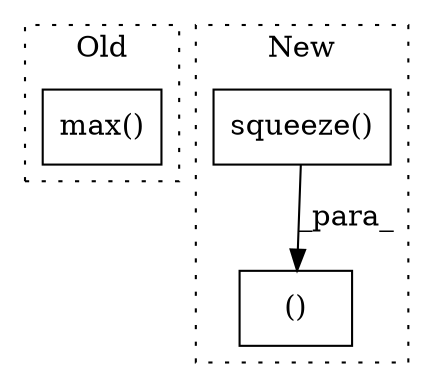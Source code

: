 digraph G {
subgraph cluster0 {
1 [label="max()" a="75" s="2258,2278" l="7,1" shape="box"];
label = "Old";
style="dotted";
}
subgraph cluster1 {
2 [label="squeeze()" a="75" s="1915" l="26" shape="box"];
3 [label="()" a="54" s="2585" l="11" shape="box"];
label = "New";
style="dotted";
}
2 -> 3 [label="_para_"];
}